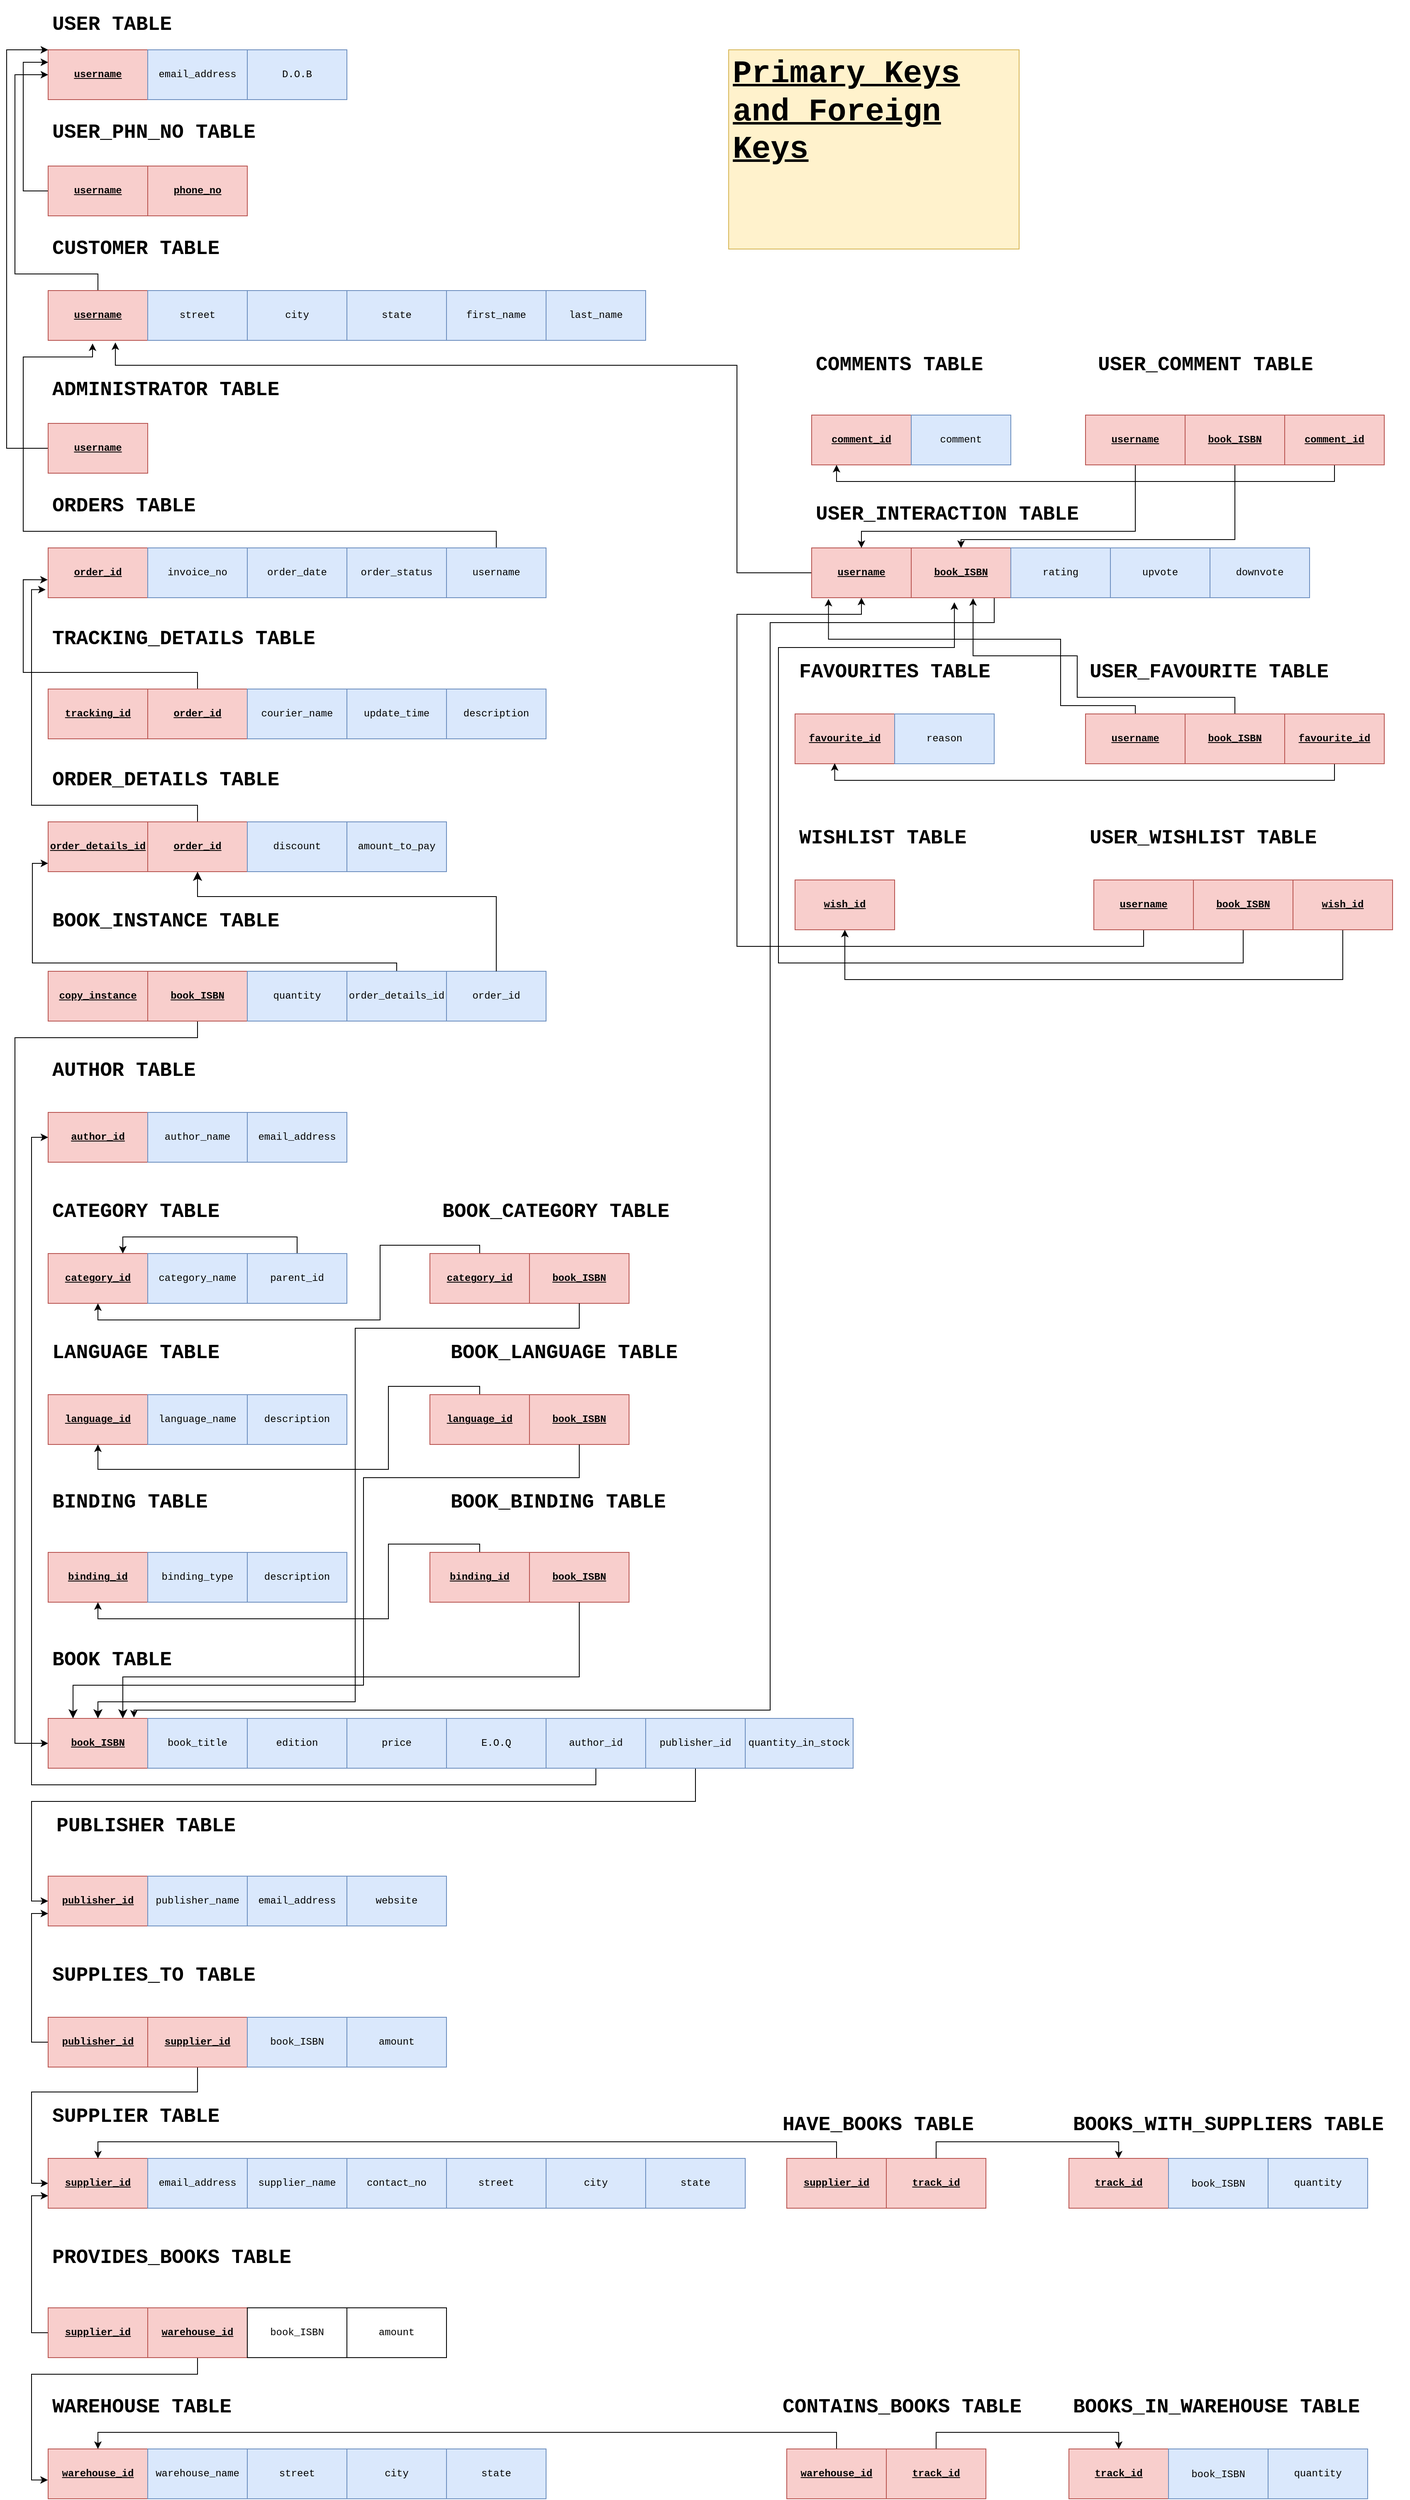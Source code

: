 <mxfile version="21.3.0" type="device">
  <diagram name="Page-1" id="wxyTc6Z8XhhgONTOJQ_e">
    <mxGraphModel dx="1858" dy="1153" grid="1" gridSize="10" guides="1" tooltips="1" connect="1" arrows="1" fold="1" page="1" pageScale="1" pageWidth="850" pageHeight="1100" math="0" shadow="0">
      <root>
        <mxCell id="0" />
        <mxCell id="1" parent="0" />
        <mxCell id="w34_SWaQO84K7jkopNHR-30" value="&lt;h1&gt;USER TABLE&lt;/h1&gt;" style="text;html=1;strokeColor=none;fillColor=none;spacing=5;spacingTop=-20;whiteSpace=wrap;overflow=hidden;rounded=0;fontFamily=Courier New;labelBackgroundColor=none;" parent="1" vertex="1">
          <mxGeometry x="60" y="220" width="190" height="40" as="geometry" />
        </mxCell>
        <mxCell id="w34_SWaQO84K7jkopNHR-31" value="&lt;u style=&quot;&quot;&gt;&lt;b&gt;username&lt;/b&gt;&lt;/u&gt;" style="rounded=0;whiteSpace=wrap;html=1;fontFamily=Courier New;labelBackgroundColor=none;fillColor=#f8cecc;strokeColor=#b85450;" parent="1" vertex="1">
          <mxGeometry x="60" y="270" width="120" height="60" as="geometry" />
        </mxCell>
        <mxCell id="w34_SWaQO84K7jkopNHR-32" value="email_address" style="rounded=0;whiteSpace=wrap;html=1;fontFamily=Courier New;labelBackgroundColor=none;fillColor=#dae8fc;strokeColor=#6c8ebf;" parent="1" vertex="1">
          <mxGeometry x="180" y="270" width="120" height="60" as="geometry" />
        </mxCell>
        <mxCell id="w34_SWaQO84K7jkopNHR-33" value="D.O.B" style="rounded=0;whiteSpace=wrap;html=1;fontFamily=Courier New;labelBackgroundColor=none;fillColor=#dae8fc;strokeColor=#6c8ebf;" parent="1" vertex="1">
          <mxGeometry x="300" y="270" width="120" height="60" as="geometry" />
        </mxCell>
        <mxCell id="w34_SWaQO84K7jkopNHR-34" value="&lt;h1&gt;USER_PHN_NO TABLE&lt;/h1&gt;" style="text;html=1;strokeColor=none;fillColor=none;spacing=5;spacingTop=-20;whiteSpace=wrap;overflow=hidden;rounded=0;fontFamily=Courier New;labelBackgroundColor=none;" parent="1" vertex="1">
          <mxGeometry x="60" y="350" width="280" height="40" as="geometry" />
        </mxCell>
        <mxCell id="w34_SWaQO84K7jkopNHR-149" style="edgeStyle=orthogonalEdgeStyle;rounded=0;orthogonalLoop=1;jettySize=auto;html=1;exitX=0;exitY=0.5;exitDx=0;exitDy=0;entryX=0;entryY=0.25;entryDx=0;entryDy=0;fontFamily=Courier New;labelBackgroundColor=none;fontColor=default;" parent="1" source="w34_SWaQO84K7jkopNHR-35" target="w34_SWaQO84K7jkopNHR-31" edge="1">
          <mxGeometry relative="1" as="geometry">
            <Array as="points">
              <mxPoint x="30" y="440" />
              <mxPoint x="30" y="285" />
            </Array>
          </mxGeometry>
        </mxCell>
        <mxCell id="w34_SWaQO84K7jkopNHR-35" value="username" style="rounded=0;whiteSpace=wrap;html=1;fontStyle=5;fontFamily=Courier New;labelBackgroundColor=none;fillColor=#f8cecc;strokeColor=#b85450;" parent="1" vertex="1">
          <mxGeometry x="60" y="410" width="120" height="60" as="geometry" />
        </mxCell>
        <mxCell id="w34_SWaQO84K7jkopNHR-36" value="phone_no" style="rounded=0;whiteSpace=wrap;html=1;fontStyle=5;fontFamily=Courier New;labelBackgroundColor=none;fillColor=#f8cecc;strokeColor=#b85450;" parent="1" vertex="1">
          <mxGeometry x="180" y="410" width="120" height="60" as="geometry" />
        </mxCell>
        <mxCell id="w34_SWaQO84K7jkopNHR-37" value="&lt;h1&gt;CUSTOMER TABLE&lt;/h1&gt;" style="text;html=1;strokeColor=none;fillColor=none;spacing=5;spacingTop=-20;whiteSpace=wrap;overflow=hidden;rounded=0;fontFamily=Courier New;labelBackgroundColor=none;" parent="1" vertex="1">
          <mxGeometry x="60" y="490" width="270" height="40" as="geometry" />
        </mxCell>
        <mxCell id="w34_SWaQO84K7jkopNHR-52" value="" style="edgeStyle=orthogonalEdgeStyle;rounded=0;orthogonalLoop=1;jettySize=auto;html=1;entryX=0;entryY=0.5;entryDx=0;entryDy=0;fontFamily=Courier New;labelBackgroundColor=none;fontColor=default;" parent="1" source="w34_SWaQO84K7jkopNHR-38" target="w34_SWaQO84K7jkopNHR-31" edge="1">
          <mxGeometry relative="1" as="geometry">
            <mxPoint x="20" y="420" as="targetPoint" />
            <Array as="points">
              <mxPoint x="120" y="540" />
              <mxPoint x="20" y="540" />
              <mxPoint x="20" y="300" />
            </Array>
          </mxGeometry>
        </mxCell>
        <mxCell id="w34_SWaQO84K7jkopNHR-38" value="username" style="rounded=0;whiteSpace=wrap;html=1;fontFamily=Courier New;fontStyle=5;labelBackgroundColor=none;fillColor=#f8cecc;strokeColor=#b85450;" parent="1" vertex="1">
          <mxGeometry x="60" y="560" width="120" height="60" as="geometry" />
        </mxCell>
        <mxCell id="w34_SWaQO84K7jkopNHR-39" value="street" style="rounded=0;whiteSpace=wrap;html=1;fontFamily=Courier New;labelBackgroundColor=none;fillColor=#dae8fc;strokeColor=#6c8ebf;" parent="1" vertex="1">
          <mxGeometry x="180" y="560" width="120" height="60" as="geometry" />
        </mxCell>
        <mxCell id="w34_SWaQO84K7jkopNHR-40" value="city" style="rounded=0;whiteSpace=wrap;html=1;fontFamily=Courier New;labelBackgroundColor=none;fillColor=#dae8fc;strokeColor=#6c8ebf;" parent="1" vertex="1">
          <mxGeometry x="300" y="560" width="120" height="60" as="geometry" />
        </mxCell>
        <mxCell id="w34_SWaQO84K7jkopNHR-41" value="state" style="rounded=0;whiteSpace=wrap;html=1;fontFamily=Courier New;labelBackgroundColor=none;fillColor=#dae8fc;strokeColor=#6c8ebf;" parent="1" vertex="1">
          <mxGeometry x="420" y="560" width="120" height="60" as="geometry" />
        </mxCell>
        <mxCell id="w34_SWaQO84K7jkopNHR-42" value="first_name" style="rounded=0;whiteSpace=wrap;html=1;fontFamily=Courier New;labelBackgroundColor=none;fillColor=#dae8fc;strokeColor=#6c8ebf;" parent="1" vertex="1">
          <mxGeometry x="540" y="560" width="120" height="60" as="geometry" />
        </mxCell>
        <mxCell id="w34_SWaQO84K7jkopNHR-43" value="last_name" style="rounded=0;whiteSpace=wrap;html=1;fontFamily=Courier New;labelBackgroundColor=none;fillColor=#dae8fc;strokeColor=#6c8ebf;" parent="1" vertex="1">
          <mxGeometry x="660" y="560" width="120" height="60" as="geometry" />
        </mxCell>
        <mxCell id="w34_SWaQO84K7jkopNHR-44" value="&lt;h1&gt;ADMINISTRATOR TABLE&lt;/h1&gt;" style="text;html=1;strokeColor=none;fillColor=none;spacing=5;spacingTop=-20;whiteSpace=wrap;overflow=hidden;rounded=0;fontFamily=Courier New;labelBackgroundColor=none;" parent="1" vertex="1">
          <mxGeometry x="60" y="660" width="350" height="40" as="geometry" />
        </mxCell>
        <mxCell id="w34_SWaQO84K7jkopNHR-201" style="edgeStyle=orthogonalEdgeStyle;rounded=0;orthogonalLoop=1;jettySize=auto;html=1;exitX=0;exitY=0.5;exitDx=0;exitDy=0;labelBackgroundColor=none;fontColor=default;" parent="1" source="w34_SWaQO84K7jkopNHR-45" edge="1">
          <mxGeometry relative="1" as="geometry">
            <mxPoint x="60" y="270" as="targetPoint" />
            <Array as="points">
              <mxPoint x="10" y="750" />
              <mxPoint x="10" y="270" />
            </Array>
          </mxGeometry>
        </mxCell>
        <mxCell id="w34_SWaQO84K7jkopNHR-45" value="username" style="rounded=0;whiteSpace=wrap;html=1;fontFamily=Courier New;fontStyle=5;labelBackgroundColor=none;fillColor=#f8cecc;strokeColor=#b85450;" parent="1" vertex="1">
          <mxGeometry x="60" y="720" width="120" height="60" as="geometry" />
        </mxCell>
        <mxCell id="w34_SWaQO84K7jkopNHR-46" value="&lt;h1&gt;ORDERS TABLE&lt;/h1&gt;" style="text;html=1;strokeColor=none;fillColor=none;spacing=5;spacingTop=-20;whiteSpace=wrap;overflow=hidden;rounded=0;fontFamily=Courier New;labelBackgroundColor=none;" parent="1" vertex="1">
          <mxGeometry x="60" y="800" width="260" height="40" as="geometry" />
        </mxCell>
        <mxCell id="w34_SWaQO84K7jkopNHR-47" value="&lt;b&gt;&lt;u&gt;order_id&lt;/u&gt;&lt;/b&gt;" style="rounded=0;whiteSpace=wrap;html=1;fontFamily=Courier New;labelBackgroundColor=none;fillColor=#f8cecc;strokeColor=#b85450;" parent="1" vertex="1">
          <mxGeometry x="60" y="870" width="120" height="60" as="geometry" />
        </mxCell>
        <mxCell id="w34_SWaQO84K7jkopNHR-48" value="invoice_no" style="rounded=0;whiteSpace=wrap;html=1;fontFamily=Courier New;labelBackgroundColor=none;fillColor=#dae8fc;strokeColor=#6c8ebf;" parent="1" vertex="1">
          <mxGeometry x="180" y="870" width="120" height="60" as="geometry" />
        </mxCell>
        <mxCell id="w34_SWaQO84K7jkopNHR-49" value="order_date" style="rounded=0;whiteSpace=wrap;html=1;fontFamily=Courier New;labelBackgroundColor=none;fillColor=#dae8fc;strokeColor=#6c8ebf;" parent="1" vertex="1">
          <mxGeometry x="300" y="870" width="120" height="60" as="geometry" />
        </mxCell>
        <mxCell id="w34_SWaQO84K7jkopNHR-50" value="order_status" style="rounded=0;whiteSpace=wrap;html=1;fontFamily=Courier New;labelBackgroundColor=none;fillColor=#dae8fc;strokeColor=#6c8ebf;" parent="1" vertex="1">
          <mxGeometry x="420" y="870" width="120" height="60" as="geometry" />
        </mxCell>
        <mxCell id="w34_SWaQO84K7jkopNHR-203" style="edgeStyle=orthogonalEdgeStyle;rounded=0;orthogonalLoop=1;jettySize=auto;html=1;exitX=0.5;exitY=0;exitDx=0;exitDy=0;entryX=0.446;entryY=1.062;entryDx=0;entryDy=0;entryPerimeter=0;labelBackgroundColor=none;fontColor=default;" parent="1" source="w34_SWaQO84K7jkopNHR-51" target="w34_SWaQO84K7jkopNHR-38" edge="1">
          <mxGeometry relative="1" as="geometry">
            <Array as="points">
              <mxPoint x="600" y="850" />
              <mxPoint x="30" y="850" />
              <mxPoint x="30" y="640" />
              <mxPoint x="114" y="640" />
            </Array>
          </mxGeometry>
        </mxCell>
        <mxCell id="w34_SWaQO84K7jkopNHR-51" value="username" style="rounded=0;whiteSpace=wrap;html=1;fontFamily=Courier New;labelBackgroundColor=none;fillColor=#dae8fc;strokeColor=#6c8ebf;" parent="1" vertex="1">
          <mxGeometry x="540" y="870" width="120" height="60" as="geometry" />
        </mxCell>
        <mxCell id="w34_SWaQO84K7jkopNHR-57" value="&lt;h1&gt;TRACKING_DETAILS TABLE&lt;/h1&gt;" style="text;html=1;strokeColor=none;fillColor=none;spacing=5;spacingTop=-20;whiteSpace=wrap;overflow=hidden;rounded=0;fontFamily=Courier New;labelBackgroundColor=none;" parent="1" vertex="1">
          <mxGeometry x="60" y="960" width="330" height="40" as="geometry" />
        </mxCell>
        <mxCell id="w34_SWaQO84K7jkopNHR-58" value="tracking_id" style="rounded=0;whiteSpace=wrap;html=1;fontStyle=5;fontFamily=Courier New;labelBackgroundColor=none;fillColor=#f8cecc;strokeColor=#b85450;" parent="1" vertex="1">
          <mxGeometry x="60" y="1040" width="120" height="60" as="geometry" />
        </mxCell>
        <mxCell id="w34_SWaQO84K7jkopNHR-64" value="" style="edgeStyle=orthogonalEdgeStyle;rounded=0;orthogonalLoop=1;jettySize=auto;html=1;entryX=-0.004;entryY=0.639;entryDx=0;entryDy=0;entryPerimeter=0;fontFamily=Courier New;labelBackgroundColor=none;fontColor=default;" parent="1" source="w34_SWaQO84K7jkopNHR-59" target="w34_SWaQO84K7jkopNHR-47" edge="1">
          <mxGeometry relative="1" as="geometry">
            <Array as="points">
              <mxPoint x="240" y="1020" />
              <mxPoint x="30" y="1020" />
              <mxPoint x="30" y="908" />
            </Array>
          </mxGeometry>
        </mxCell>
        <mxCell id="w34_SWaQO84K7jkopNHR-59" value="order_id" style="rounded=0;whiteSpace=wrap;html=1;fontStyle=5;fontFamily=Courier New;labelBackgroundColor=none;fillColor=#f8cecc;strokeColor=#b85450;" parent="1" vertex="1">
          <mxGeometry x="180" y="1040" width="120" height="60" as="geometry" />
        </mxCell>
        <mxCell id="w34_SWaQO84K7jkopNHR-60" value="courier_name" style="rounded=0;whiteSpace=wrap;html=1;fontFamily=Courier New;labelBackgroundColor=none;fillColor=#dae8fc;strokeColor=#6c8ebf;" parent="1" vertex="1">
          <mxGeometry x="300" y="1040" width="120" height="60" as="geometry" />
        </mxCell>
        <mxCell id="w34_SWaQO84K7jkopNHR-61" value="update_time" style="rounded=0;whiteSpace=wrap;html=1;fontFamily=Courier New;labelBackgroundColor=none;fillColor=#dae8fc;strokeColor=#6c8ebf;" parent="1" vertex="1">
          <mxGeometry x="420" y="1040" width="120" height="60" as="geometry" />
        </mxCell>
        <mxCell id="w34_SWaQO84K7jkopNHR-62" value="description" style="rounded=0;whiteSpace=wrap;html=1;fontFamily=Courier New;labelBackgroundColor=none;fillColor=#dae8fc;strokeColor=#6c8ebf;" parent="1" vertex="1">
          <mxGeometry x="540" y="1040" width="120" height="60" as="geometry" />
        </mxCell>
        <mxCell id="w34_SWaQO84K7jkopNHR-65" value="&lt;h1&gt;ORDER_DETAILS TABLE&lt;/h1&gt;" style="text;html=1;strokeColor=none;fillColor=none;spacing=5;spacingTop=-20;whiteSpace=wrap;overflow=hidden;rounded=0;fontFamily=Courier New;labelBackgroundColor=none;" parent="1" vertex="1">
          <mxGeometry x="60" y="1130" width="430" height="40" as="geometry" />
        </mxCell>
        <mxCell id="w34_SWaQO84K7jkopNHR-66" value="order_details_id" style="rounded=0;whiteSpace=wrap;html=1;fontStyle=5;fontFamily=Courier New;labelBackgroundColor=none;fillColor=#f8cecc;strokeColor=#b85450;" parent="1" vertex="1">
          <mxGeometry x="60" y="1200" width="120" height="60" as="geometry" />
        </mxCell>
        <mxCell id="w34_SWaQO84K7jkopNHR-70" value="" style="edgeStyle=orthogonalEdgeStyle;rounded=0;orthogonalLoop=1;jettySize=auto;html=1;entryX=-0.025;entryY=0.838;entryDx=0;entryDy=0;entryPerimeter=0;fontFamily=Courier New;labelBackgroundColor=none;fontColor=default;" parent="1" source="w34_SWaQO84K7jkopNHR-67" target="w34_SWaQO84K7jkopNHR-47" edge="1">
          <mxGeometry relative="1" as="geometry">
            <mxPoint x="40" y="920" as="targetPoint" />
            <Array as="points">
              <mxPoint x="240" y="1180" />
              <mxPoint x="40" y="1180" />
              <mxPoint x="40" y="920" />
            </Array>
          </mxGeometry>
        </mxCell>
        <mxCell id="w34_SWaQO84K7jkopNHR-67" value="order_id" style="rounded=0;whiteSpace=wrap;html=1;fontStyle=5;fontFamily=Courier New;labelBackgroundColor=none;fillColor=#f8cecc;strokeColor=#b85450;" parent="1" vertex="1">
          <mxGeometry x="180" y="1200" width="120" height="60" as="geometry" />
        </mxCell>
        <mxCell id="w34_SWaQO84K7jkopNHR-68" value="discount" style="rounded=0;whiteSpace=wrap;html=1;fontFamily=Courier New;labelBackgroundColor=none;fillColor=#dae8fc;strokeColor=#6c8ebf;" parent="1" vertex="1">
          <mxGeometry x="300" y="1200" width="120" height="60" as="geometry" />
        </mxCell>
        <mxCell id="w34_SWaQO84K7jkopNHR-69" value="amount_to_pay" style="rounded=0;whiteSpace=wrap;html=1;fontFamily=Courier New;labelBackgroundColor=none;fillColor=#dae8fc;strokeColor=#6c8ebf;" parent="1" vertex="1">
          <mxGeometry x="420" y="1200" width="120" height="60" as="geometry" />
        </mxCell>
        <mxCell id="w34_SWaQO84K7jkopNHR-71" value="&lt;h1&gt;BOOK_INSTANCE TABLE&lt;/h1&gt;" style="text;html=1;strokeColor=none;fillColor=none;spacing=5;spacingTop=-20;whiteSpace=wrap;overflow=hidden;rounded=0;fontFamily=Courier New;labelBackgroundColor=none;" parent="1" vertex="1">
          <mxGeometry x="60" y="1300" width="420" height="40" as="geometry" />
        </mxCell>
        <mxCell id="w34_SWaQO84K7jkopNHR-72" value="copy_instance" style="rounded=0;whiteSpace=wrap;html=1;fontStyle=5;fontFamily=Courier New;labelBackgroundColor=none;fillColor=#f8cecc;strokeColor=#b85450;" parent="1" vertex="1">
          <mxGeometry x="60" y="1380" width="120" height="60" as="geometry" />
        </mxCell>
        <mxCell id="w34_SWaQO84K7jkopNHR-103" value="" style="edgeStyle=orthogonalEdgeStyle;rounded=0;orthogonalLoop=1;jettySize=auto;html=1;entryX=0;entryY=0.5;entryDx=0;entryDy=0;fontFamily=Courier New;labelBackgroundColor=none;fontColor=default;" parent="1" source="w34_SWaQO84K7jkopNHR-73" target="w34_SWaQO84K7jkopNHR-96" edge="1">
          <mxGeometry relative="1" as="geometry">
            <mxPoint x="20" y="1540" as="targetPoint" />
            <Array as="points">
              <mxPoint x="240" y="1460" />
              <mxPoint x="20" y="1460" />
              <mxPoint x="20" y="2310" />
            </Array>
          </mxGeometry>
        </mxCell>
        <mxCell id="w34_SWaQO84K7jkopNHR-73" value="book_ISBN" style="rounded=0;whiteSpace=wrap;html=1;fontStyle=5;fontFamily=Courier New;labelBackgroundColor=none;fillColor=#f8cecc;strokeColor=#b85450;" parent="1" vertex="1">
          <mxGeometry x="180" y="1380" width="120" height="60" as="geometry" />
        </mxCell>
        <mxCell id="w34_SWaQO84K7jkopNHR-74" value="quantity" style="rounded=0;whiteSpace=wrap;html=1;fontFamily=Courier New;labelBackgroundColor=none;fillColor=#dae8fc;strokeColor=#6c8ebf;" parent="1" vertex="1">
          <mxGeometry x="300" y="1380" width="120" height="60" as="geometry" />
        </mxCell>
        <mxCell id="w34_SWaQO84K7jkopNHR-77" value="" style="edgeStyle=orthogonalEdgeStyle;rounded=0;orthogonalLoop=1;jettySize=auto;html=1;entryX=0;entryY=0.833;entryDx=0;entryDy=0;entryPerimeter=0;fontFamily=Courier New;labelBackgroundColor=none;fontColor=default;" parent="1" source="w34_SWaQO84K7jkopNHR-75" target="w34_SWaQO84K7jkopNHR-66" edge="1">
          <mxGeometry relative="1" as="geometry">
            <mxPoint x="41" y="1270" as="targetPoint" />
            <Array as="points">
              <mxPoint x="480" y="1370" />
              <mxPoint x="41" y="1370" />
              <mxPoint x="41" y="1250" />
            </Array>
          </mxGeometry>
        </mxCell>
        <mxCell id="w34_SWaQO84K7jkopNHR-75" value="order_details_id" style="rounded=0;whiteSpace=wrap;html=1;fontFamily=Courier New;labelBackgroundColor=none;fillColor=#dae8fc;strokeColor=#6c8ebf;" parent="1" vertex="1">
          <mxGeometry x="420" y="1380" width="120" height="60" as="geometry" />
        </mxCell>
        <mxCell id="w34_SWaQO84K7jkopNHR-76" value="order_id" style="rounded=0;whiteSpace=wrap;html=1;fontFamily=Courier New;labelBackgroundColor=none;fillColor=#dae8fc;strokeColor=#6c8ebf;" parent="1" vertex="1">
          <mxGeometry x="540" y="1380" width="120" height="60" as="geometry" />
        </mxCell>
        <mxCell id="w34_SWaQO84K7jkopNHR-78" value="" style="edgeStyle=elbowEdgeStyle;elbow=vertical;endArrow=classic;html=1;curved=0;rounded=0;endSize=8;startSize=8;exitX=0.5;exitY=0;exitDx=0;exitDy=0;entryX=0.5;entryY=1;entryDx=0;entryDy=0;fontStyle=5;fontFamily=Courier New;labelBackgroundColor=none;fontColor=default;" parent="1" source="w34_SWaQO84K7jkopNHR-76" target="w34_SWaQO84K7jkopNHR-67" edge="1">
          <mxGeometry width="50" height="50" relative="1" as="geometry">
            <mxPoint x="340" y="1390" as="sourcePoint" />
            <mxPoint x="240" y="1270" as="targetPoint" />
            <Array as="points">
              <mxPoint x="240" y="1290" />
              <mxPoint x="400" y="1360" />
              <mxPoint x="20" y="1290" />
              <mxPoint x="160" y="1290" />
              <mxPoint x="20" y="1300" />
              <mxPoint x="90" y="1290" />
              <mxPoint x="20" y="1300" />
              <mxPoint y="1300" />
            </Array>
          </mxGeometry>
        </mxCell>
        <mxCell id="w34_SWaQO84K7jkopNHR-79" value="&lt;h1&gt;AUTHOR TABLE&lt;/h1&gt;" style="text;html=1;strokeColor=none;fillColor=none;spacing=5;spacingTop=-20;whiteSpace=wrap;overflow=hidden;rounded=0;fontFamily=Courier New;labelBackgroundColor=none;" parent="1" vertex="1">
          <mxGeometry x="60" y="1480" width="310" height="40" as="geometry" />
        </mxCell>
        <mxCell id="w34_SWaQO84K7jkopNHR-80" value="author_id" style="rounded=0;whiteSpace=wrap;html=1;fontStyle=5;fontFamily=Courier New;labelBackgroundColor=none;fillColor=#f8cecc;strokeColor=#b85450;" parent="1" vertex="1">
          <mxGeometry x="60" y="1550" width="120" height="60" as="geometry" />
        </mxCell>
        <mxCell id="w34_SWaQO84K7jkopNHR-81" value="author_name" style="rounded=0;whiteSpace=wrap;html=1;fontFamily=Courier New;labelBackgroundColor=none;fillColor=#dae8fc;strokeColor=#6c8ebf;" parent="1" vertex="1">
          <mxGeometry x="180" y="1550" width="120" height="60" as="geometry" />
        </mxCell>
        <mxCell id="w34_SWaQO84K7jkopNHR-82" value="email_address" style="rounded=0;whiteSpace=wrap;html=1;fontFamily=Courier New;labelBackgroundColor=none;fillColor=#dae8fc;strokeColor=#6c8ebf;" parent="1" vertex="1">
          <mxGeometry x="300" y="1550" width="120" height="60" as="geometry" />
        </mxCell>
        <mxCell id="w34_SWaQO84K7jkopNHR-83" value="&lt;h1&gt;CATEGORY TABLE&lt;/h1&gt;" style="text;html=1;strokeColor=none;fillColor=none;spacing=5;spacingTop=-20;whiteSpace=wrap;overflow=hidden;rounded=0;fontFamily=Courier New;labelBackgroundColor=none;" parent="1" vertex="1">
          <mxGeometry x="60" y="1650" width="410" height="40" as="geometry" />
        </mxCell>
        <mxCell id="w34_SWaQO84K7jkopNHR-84" value="category_id" style="rounded=0;whiteSpace=wrap;html=1;fontStyle=5;fontFamily=Courier New;labelBackgroundColor=none;fillColor=#f8cecc;strokeColor=#b85450;" parent="1" vertex="1">
          <mxGeometry x="60" y="1720" width="120" height="60" as="geometry" />
        </mxCell>
        <mxCell id="w34_SWaQO84K7jkopNHR-85" value="category_name" style="rounded=0;whiteSpace=wrap;html=1;fontFamily=Courier New;labelBackgroundColor=none;fillColor=#dae8fc;strokeColor=#6c8ebf;" parent="1" vertex="1">
          <mxGeometry x="180" y="1720" width="120" height="60" as="geometry" />
        </mxCell>
        <mxCell id="w34_SWaQO84K7jkopNHR-87" value="" style="edgeStyle=orthogonalEdgeStyle;rounded=0;orthogonalLoop=1;jettySize=auto;html=1;entryX=0.75;entryY=0;entryDx=0;entryDy=0;fontFamily=Courier New;labelBackgroundColor=none;fontColor=default;" parent="1" source="w34_SWaQO84K7jkopNHR-86" target="w34_SWaQO84K7jkopNHR-84" edge="1">
          <mxGeometry relative="1" as="geometry">
            <Array as="points">
              <mxPoint x="360" y="1700" />
              <mxPoint x="150" y="1700" />
            </Array>
          </mxGeometry>
        </mxCell>
        <mxCell id="w34_SWaQO84K7jkopNHR-86" value="parent_id" style="rounded=0;whiteSpace=wrap;html=1;fontFamily=Courier New;labelBackgroundColor=none;fillColor=#dae8fc;strokeColor=#6c8ebf;" parent="1" vertex="1">
          <mxGeometry x="300" y="1720" width="120" height="60" as="geometry" />
        </mxCell>
        <mxCell id="w34_SWaQO84K7jkopNHR-88" value="&lt;h1&gt;LANGUAGE TABLE&lt;/h1&gt;" style="text;html=1;strokeColor=none;fillColor=none;spacing=5;spacingTop=-20;whiteSpace=wrap;overflow=hidden;rounded=0;fontFamily=Courier New;labelBackgroundColor=none;" parent="1" vertex="1">
          <mxGeometry x="60" y="1820" width="340" height="40" as="geometry" />
        </mxCell>
        <mxCell id="w34_SWaQO84K7jkopNHR-89" value="language_id" style="rounded=0;whiteSpace=wrap;html=1;fontStyle=5;fontFamily=Courier New;labelBackgroundColor=none;fillColor=#f8cecc;strokeColor=#b85450;" parent="1" vertex="1">
          <mxGeometry x="60" y="1890" width="120" height="60" as="geometry" />
        </mxCell>
        <mxCell id="w34_SWaQO84K7jkopNHR-90" value="language_name" style="rounded=0;whiteSpace=wrap;html=1;fontFamily=Courier New;labelBackgroundColor=none;fillColor=#dae8fc;strokeColor=#6c8ebf;" parent="1" vertex="1">
          <mxGeometry x="180" y="1890" width="120" height="60" as="geometry" />
        </mxCell>
        <mxCell id="w34_SWaQO84K7jkopNHR-92" value="&lt;h1&gt;BINDING TABLE&lt;/h1&gt;" style="text;html=1;strokeColor=none;fillColor=none;spacing=5;spacingTop=-20;whiteSpace=wrap;overflow=hidden;rounded=0;fontFamily=Courier New;labelBackgroundColor=none;" parent="1" vertex="1">
          <mxGeometry x="60" y="2000" width="200" height="40" as="geometry" />
        </mxCell>
        <mxCell id="w34_SWaQO84K7jkopNHR-93" value="binding_id" style="rounded=0;whiteSpace=wrap;html=1;fontStyle=5;fontFamily=Courier New;labelBackgroundColor=none;fillColor=#f8cecc;strokeColor=#b85450;" parent="1" vertex="1">
          <mxGeometry x="60" y="2080" width="120" height="60" as="geometry" />
        </mxCell>
        <mxCell id="w34_SWaQO84K7jkopNHR-94" value="binding_type" style="rounded=0;whiteSpace=wrap;html=1;fontFamily=Courier New;labelBackgroundColor=none;fillColor=#dae8fc;strokeColor=#6c8ebf;" parent="1" vertex="1">
          <mxGeometry x="180" y="2080" width="120" height="60" as="geometry" />
        </mxCell>
        <mxCell id="w34_SWaQO84K7jkopNHR-95" value="&lt;h1&gt;BOOK TABLE&lt;/h1&gt;" style="text;html=1;strokeColor=none;fillColor=none;spacing=5;spacingTop=-20;whiteSpace=wrap;overflow=hidden;rounded=0;fontFamily=Courier New;labelBackgroundColor=none;" parent="1" vertex="1">
          <mxGeometry x="60" y="2190" width="190" height="40" as="geometry" />
        </mxCell>
        <mxCell id="w34_SWaQO84K7jkopNHR-96" value="&lt;b&gt;&lt;u&gt;book_ISBN&lt;/u&gt;&lt;/b&gt;" style="rounded=0;whiteSpace=wrap;html=1;fontFamily=Courier New;labelBackgroundColor=none;fillColor=#f8cecc;strokeColor=#b85450;" parent="1" vertex="1">
          <mxGeometry x="60" y="2280" width="120" height="60" as="geometry" />
        </mxCell>
        <mxCell id="w34_SWaQO84K7jkopNHR-97" value="book_title" style="rounded=0;whiteSpace=wrap;html=1;fontFamily=Courier New;labelBackgroundColor=none;fillColor=#dae8fc;strokeColor=#6c8ebf;" parent="1" vertex="1">
          <mxGeometry x="180" y="2280" width="120" height="60" as="geometry" />
        </mxCell>
        <mxCell id="w34_SWaQO84K7jkopNHR-98" value="edition" style="rounded=0;whiteSpace=wrap;html=1;fontFamily=Courier New;labelBackgroundColor=none;fillColor=#dae8fc;strokeColor=#6c8ebf;" parent="1" vertex="1">
          <mxGeometry x="300" y="2280" width="120" height="60" as="geometry" />
        </mxCell>
        <mxCell id="w34_SWaQO84K7jkopNHR-99" value="price" style="rounded=0;whiteSpace=wrap;html=1;fontFamily=Courier New;labelBackgroundColor=none;fillColor=#dae8fc;strokeColor=#6c8ebf;" parent="1" vertex="1">
          <mxGeometry x="420" y="2280" width="120" height="60" as="geometry" />
        </mxCell>
        <mxCell id="w34_SWaQO84K7jkopNHR-100" value="E.O.Q" style="rounded=0;whiteSpace=wrap;html=1;fontFamily=Courier New;labelBackgroundColor=none;fillColor=#dae8fc;strokeColor=#6c8ebf;" parent="1" vertex="1">
          <mxGeometry x="540" y="2280" width="120" height="60" as="geometry" />
        </mxCell>
        <mxCell id="w34_SWaQO84K7jkopNHR-148" style="edgeStyle=orthogonalEdgeStyle;rounded=0;orthogonalLoop=1;jettySize=auto;html=1;exitX=0.5;exitY=1;exitDx=0;exitDy=0;entryX=0;entryY=0.5;entryDx=0;entryDy=0;fontFamily=Courier New;labelBackgroundColor=none;fontColor=default;" parent="1" source="w34_SWaQO84K7jkopNHR-101" target="w34_SWaQO84K7jkopNHR-80" edge="1">
          <mxGeometry relative="1" as="geometry">
            <mxPoint x="10" y="1580" as="targetPoint" />
          </mxGeometry>
        </mxCell>
        <mxCell id="w34_SWaQO84K7jkopNHR-101" value="author_id" style="rounded=0;whiteSpace=wrap;html=1;fontFamily=Courier New;labelBackgroundColor=none;fillColor=#dae8fc;strokeColor=#6c8ebf;" parent="1" vertex="1">
          <mxGeometry x="660" y="2280" width="120" height="60" as="geometry" />
        </mxCell>
        <mxCell id="w34_SWaQO84K7jkopNHR-127" style="edgeStyle=orthogonalEdgeStyle;rounded=0;orthogonalLoop=1;jettySize=auto;html=1;exitX=0.5;exitY=1;exitDx=0;exitDy=0;entryX=0;entryY=0.5;entryDx=0;entryDy=0;fontFamily=Courier New;labelBackgroundColor=none;fontColor=default;" parent="1" source="w34_SWaQO84K7jkopNHR-102" target="w34_SWaQO84K7jkopNHR-123" edge="1">
          <mxGeometry relative="1" as="geometry">
            <Array as="points">
              <mxPoint x="840" y="2380" />
              <mxPoint x="40" y="2380" />
              <mxPoint x="40" y="2500" />
            </Array>
          </mxGeometry>
        </mxCell>
        <mxCell id="w34_SWaQO84K7jkopNHR-102" value="publisher_id" style="rounded=0;whiteSpace=wrap;html=1;fontFamily=Courier New;labelBackgroundColor=none;fillColor=#dae8fc;strokeColor=#6c8ebf;" parent="1" vertex="1">
          <mxGeometry x="780" y="2280" width="120" height="60" as="geometry" />
        </mxCell>
        <mxCell id="w34_SWaQO84K7jkopNHR-104" value="&lt;h1&gt;BOOK_CATEGORY TABLE&lt;/h1&gt;" style="text;html=1;strokeColor=none;fillColor=none;spacing=5;spacingTop=-20;whiteSpace=wrap;overflow=hidden;rounded=0;fontFamily=Courier New;labelBackgroundColor=none;" parent="1" vertex="1">
          <mxGeometry x="530" y="1650" width="330" height="40" as="geometry" />
        </mxCell>
        <mxCell id="w34_SWaQO84K7jkopNHR-107" value="" style="edgeStyle=orthogonalEdgeStyle;rounded=0;orthogonalLoop=1;jettySize=auto;html=1;entryX=0.5;entryY=1;entryDx=0;entryDy=0;fontFamily=Courier New;labelBackgroundColor=none;fontColor=default;" parent="1" source="w34_SWaQO84K7jkopNHR-105" target="w34_SWaQO84K7jkopNHR-84" edge="1">
          <mxGeometry relative="1" as="geometry">
            <mxPoint x="109.03" y="1800" as="targetPoint" />
            <Array as="points">
              <mxPoint x="580" y="1710" />
              <mxPoint x="460" y="1710" />
              <mxPoint x="460" y="1800" />
              <mxPoint x="120" y="1800" />
            </Array>
          </mxGeometry>
        </mxCell>
        <mxCell id="w34_SWaQO84K7jkopNHR-105" value="category_id" style="rounded=0;whiteSpace=wrap;html=1;fontStyle=5;fontFamily=Courier New;labelBackgroundColor=none;fillColor=#f8cecc;strokeColor=#b85450;" parent="1" vertex="1">
          <mxGeometry x="520" y="1720" width="120" height="60" as="geometry" />
        </mxCell>
        <mxCell id="w34_SWaQO84K7jkopNHR-106" value="book_ISBN" style="rounded=0;whiteSpace=wrap;html=1;fontStyle=5;fontFamily=Courier New;labelBackgroundColor=none;fillColor=#f8cecc;strokeColor=#b85450;" parent="1" vertex="1">
          <mxGeometry x="640" y="1720" width="120" height="60" as="geometry" />
        </mxCell>
        <mxCell id="w34_SWaQO84K7jkopNHR-108" value="&lt;h1&gt;BOOK_LANGUAGE TABLE&lt;/h1&gt;" style="text;html=1;strokeColor=none;fillColor=none;spacing=5;spacingTop=-20;whiteSpace=wrap;overflow=hidden;rounded=0;fontFamily=Courier New;labelBackgroundColor=none;" parent="1" vertex="1">
          <mxGeometry x="540" y="1820" width="320" height="40" as="geometry" />
        </mxCell>
        <mxCell id="w34_SWaQO84K7jkopNHR-111" value="" style="edgeStyle=orthogonalEdgeStyle;rounded=0;orthogonalLoop=1;jettySize=auto;html=1;entryX=0.5;entryY=1;entryDx=0;entryDy=0;fontFamily=Courier New;labelBackgroundColor=none;fontColor=default;" parent="1" source="w34_SWaQO84K7jkopNHR-109" target="w34_SWaQO84K7jkopNHR-89" edge="1">
          <mxGeometry relative="1" as="geometry">
            <mxPoint x="100" y="1980" as="targetPoint" />
            <Array as="points">
              <mxPoint x="580" y="1880" />
              <mxPoint x="470" y="1880" />
              <mxPoint x="470" y="1980" />
              <mxPoint x="120" y="1980" />
            </Array>
          </mxGeometry>
        </mxCell>
        <mxCell id="w34_SWaQO84K7jkopNHR-109" value="language_id" style="rounded=0;whiteSpace=wrap;html=1;fontStyle=5;fontFamily=Courier New;labelBackgroundColor=none;fillColor=#f8cecc;strokeColor=#b85450;" parent="1" vertex="1">
          <mxGeometry x="520" y="1890" width="120" height="60" as="geometry" />
        </mxCell>
        <mxCell id="w34_SWaQO84K7jkopNHR-110" value="book_ISBN" style="rounded=0;whiteSpace=wrap;html=1;fontStyle=5;fontFamily=Courier New;labelBackgroundColor=none;fillColor=#f8cecc;strokeColor=#b85450;" parent="1" vertex="1">
          <mxGeometry x="640" y="1890" width="120" height="60" as="geometry" />
        </mxCell>
        <mxCell id="w34_SWaQO84K7jkopNHR-112" value="&lt;h1&gt;BOOK_BINDING TABLE&lt;/h1&gt;" style="text;html=1;strokeColor=none;fillColor=none;spacing=5;spacingTop=-20;whiteSpace=wrap;overflow=hidden;rounded=0;fontFamily=Courier New;labelBackgroundColor=none;" parent="1" vertex="1">
          <mxGeometry x="540" y="2000" width="350" height="40" as="geometry" />
        </mxCell>
        <mxCell id="w34_SWaQO84K7jkopNHR-115" value="" style="edgeStyle=orthogonalEdgeStyle;rounded=0;orthogonalLoop=1;jettySize=auto;html=1;entryX=0.5;entryY=1;entryDx=0;entryDy=0;fontFamily=Courier New;labelBackgroundColor=none;fontColor=default;" parent="1" source="w34_SWaQO84K7jkopNHR-113" target="w34_SWaQO84K7jkopNHR-93" edge="1">
          <mxGeometry relative="1" as="geometry">
            <mxPoint x="140" y="2160" as="targetPoint" />
            <Array as="points">
              <mxPoint x="580" y="2070" />
              <mxPoint x="470" y="2070" />
              <mxPoint x="470" y="2160" />
              <mxPoint x="120" y="2160" />
            </Array>
          </mxGeometry>
        </mxCell>
        <mxCell id="w34_SWaQO84K7jkopNHR-113" value="binding_id" style="rounded=0;whiteSpace=wrap;html=1;fontStyle=5;fontFamily=Courier New;labelBackgroundColor=none;fillColor=#f8cecc;strokeColor=#b85450;" parent="1" vertex="1">
          <mxGeometry x="520" y="2080" width="120" height="60" as="geometry" />
        </mxCell>
        <mxCell id="w34_SWaQO84K7jkopNHR-114" value="book_ISBN" style="rounded=0;whiteSpace=wrap;html=1;fontStyle=5;fontFamily=Courier New;labelBackgroundColor=none;fillColor=#f8cecc;strokeColor=#b85450;" parent="1" vertex="1">
          <mxGeometry x="640" y="2080" width="120" height="60" as="geometry" />
        </mxCell>
        <mxCell id="w34_SWaQO84K7jkopNHR-119" value="" style="edgeStyle=segmentEdgeStyle;endArrow=classic;html=1;curved=0;rounded=0;endSize=8;startSize=8;exitX=0.5;exitY=1;exitDx=0;exitDy=0;entryX=0.5;entryY=0;entryDx=0;entryDy=0;fontFamily=Courier New;labelBackgroundColor=none;fontColor=default;" parent="1" source="w34_SWaQO84K7jkopNHR-106" target="w34_SWaQO84K7jkopNHR-96" edge="1">
          <mxGeometry width="50" height="50" relative="1" as="geometry">
            <mxPoint x="160" y="2060" as="sourcePoint" />
            <mxPoint x="370" y="2250" as="targetPoint" />
            <Array as="points">
              <mxPoint x="700" y="1810" />
              <mxPoint x="430" y="1810" />
              <mxPoint x="430" y="2260" />
              <mxPoint x="120" y="2260" />
            </Array>
          </mxGeometry>
        </mxCell>
        <mxCell id="w34_SWaQO84K7jkopNHR-120" value="" style="edgeStyle=segmentEdgeStyle;endArrow=classic;html=1;curved=0;rounded=0;endSize=8;startSize=8;exitX=0.5;exitY=1;exitDx=0;exitDy=0;entryX=0.25;entryY=0;entryDx=0;entryDy=0;fontFamily=Courier New;labelBackgroundColor=none;fontColor=default;" parent="1" source="w34_SWaQO84K7jkopNHR-110" target="w34_SWaQO84K7jkopNHR-96" edge="1">
          <mxGeometry width="50" height="50" relative="1" as="geometry">
            <mxPoint x="380" y="2080" as="sourcePoint" />
            <mxPoint x="430" y="2240" as="targetPoint" />
            <Array as="points">
              <mxPoint x="700" y="1990" />
              <mxPoint x="440" y="1990" />
              <mxPoint x="440" y="2240" />
              <mxPoint x="90" y="2240" />
            </Array>
          </mxGeometry>
        </mxCell>
        <mxCell id="w34_SWaQO84K7jkopNHR-121" value="" style="edgeStyle=segmentEdgeStyle;endArrow=classic;html=1;curved=0;rounded=0;endSize=8;startSize=8;exitX=0.5;exitY=1;exitDx=0;exitDy=0;entryX=0.75;entryY=0;entryDx=0;entryDy=0;fontFamily=Courier New;labelBackgroundColor=none;fontColor=default;" parent="1" source="w34_SWaQO84K7jkopNHR-114" target="w34_SWaQO84K7jkopNHR-96" edge="1">
          <mxGeometry width="50" height="50" relative="1" as="geometry">
            <mxPoint x="420" y="2120" as="sourcePoint" />
            <mxPoint x="470" y="2070" as="targetPoint" />
            <Array as="points">
              <mxPoint x="700" y="2230" />
              <mxPoint x="150" y="2230" />
            </Array>
          </mxGeometry>
        </mxCell>
        <mxCell id="w34_SWaQO84K7jkopNHR-122" value="&lt;h1&gt;PUBLISHER TABLE&lt;/h1&gt;" style="text;html=1;strokeColor=none;fillColor=none;spacing=5;spacingTop=-20;whiteSpace=wrap;overflow=hidden;rounded=0;fontFamily=Courier New;labelBackgroundColor=none;" parent="1" vertex="1">
          <mxGeometry x="65" y="2390" width="305" height="40" as="geometry" />
        </mxCell>
        <mxCell id="w34_SWaQO84K7jkopNHR-123" value="&lt;b&gt;&lt;u&gt;publisher_id&lt;/u&gt;&lt;/b&gt;" style="rounded=0;whiteSpace=wrap;html=1;fontFamily=Courier New;labelBackgroundColor=none;fillColor=#f8cecc;strokeColor=#b85450;" parent="1" vertex="1">
          <mxGeometry x="60" y="2470" width="120" height="60" as="geometry" />
        </mxCell>
        <mxCell id="w34_SWaQO84K7jkopNHR-124" value="publisher_name" style="rounded=0;whiteSpace=wrap;html=1;fontFamily=Courier New;labelBackgroundColor=none;fillColor=#dae8fc;strokeColor=#6c8ebf;" parent="1" vertex="1">
          <mxGeometry x="180" y="2470" width="120" height="60" as="geometry" />
        </mxCell>
        <mxCell id="w34_SWaQO84K7jkopNHR-125" value="email_address" style="rounded=0;whiteSpace=wrap;html=1;fontFamily=Courier New;labelBackgroundColor=none;fillColor=#dae8fc;strokeColor=#6c8ebf;" parent="1" vertex="1">
          <mxGeometry x="300" y="2470" width="120" height="60" as="geometry" />
        </mxCell>
        <mxCell id="w34_SWaQO84K7jkopNHR-126" value="website" style="rounded=0;whiteSpace=wrap;html=1;fontFamily=Courier New;labelBackgroundColor=none;fillColor=#dae8fc;strokeColor=#6c8ebf;" parent="1" vertex="1">
          <mxGeometry x="420" y="2470" width="120" height="60" as="geometry" />
        </mxCell>
        <mxCell id="w34_SWaQO84K7jkopNHR-128" value="&lt;h1&gt;SUPPLIES_TO TABLE&lt;/h1&gt;" style="text;html=1;strokeColor=none;fillColor=none;spacing=5;spacingTop=-20;whiteSpace=wrap;overflow=hidden;rounded=0;fontFamily=Courier New;labelBackgroundColor=none;" parent="1" vertex="1">
          <mxGeometry x="60" y="2570" width="350" height="40" as="geometry" />
        </mxCell>
        <mxCell id="w34_SWaQO84K7jkopNHR-133" style="edgeStyle=orthogonalEdgeStyle;rounded=0;orthogonalLoop=1;jettySize=auto;html=1;exitX=0;exitY=0.5;exitDx=0;exitDy=0;entryX=0;entryY=0.75;entryDx=0;entryDy=0;fontFamily=Courier New;labelBackgroundColor=none;fontColor=default;" parent="1" source="w34_SWaQO84K7jkopNHR-129" target="w34_SWaQO84K7jkopNHR-123" edge="1">
          <mxGeometry relative="1" as="geometry">
            <mxPoint x="30" y="2520" as="targetPoint" />
          </mxGeometry>
        </mxCell>
        <mxCell id="w34_SWaQO84K7jkopNHR-129" value="publisher_id" style="rounded=0;whiteSpace=wrap;html=1;fontStyle=5;fontFamily=Courier New;labelBackgroundColor=none;fillColor=#f8cecc;strokeColor=#b85450;" parent="1" vertex="1">
          <mxGeometry x="60" y="2640" width="120" height="60" as="geometry" />
        </mxCell>
        <mxCell id="w34_SWaQO84K7jkopNHR-140" style="edgeStyle=orthogonalEdgeStyle;rounded=0;orthogonalLoop=1;jettySize=auto;html=1;exitX=0.5;exitY=1;exitDx=0;exitDy=0;entryX=0;entryY=0.5;entryDx=0;entryDy=0;fontFamily=Courier New;labelBackgroundColor=none;fontColor=default;" parent="1" source="w34_SWaQO84K7jkopNHR-130" target="w34_SWaQO84K7jkopNHR-135" edge="1">
          <mxGeometry relative="1" as="geometry">
            <Array as="points">
              <mxPoint x="240" y="2730" />
              <mxPoint x="40" y="2730" />
              <mxPoint x="40" y="2840" />
            </Array>
          </mxGeometry>
        </mxCell>
        <mxCell id="w34_SWaQO84K7jkopNHR-130" value="supplier_id" style="rounded=0;whiteSpace=wrap;html=1;fontStyle=5;fontFamily=Courier New;labelBackgroundColor=none;fillColor=#f8cecc;strokeColor=#b85450;" parent="1" vertex="1">
          <mxGeometry x="180" y="2640" width="120" height="60" as="geometry" />
        </mxCell>
        <mxCell id="w34_SWaQO84K7jkopNHR-131" value="book_ISBN" style="rounded=0;whiteSpace=wrap;html=1;fontFamily=Courier New;labelBackgroundColor=none;fillColor=#dae8fc;strokeColor=#6c8ebf;" parent="1" vertex="1">
          <mxGeometry x="300" y="2640" width="120" height="60" as="geometry" />
        </mxCell>
        <mxCell id="w34_SWaQO84K7jkopNHR-132" value="amount" style="rounded=0;whiteSpace=wrap;html=1;fontFamily=Courier New;labelBackgroundColor=none;fillColor=#dae8fc;strokeColor=#6c8ebf;" parent="1" vertex="1">
          <mxGeometry x="420" y="2640" width="120" height="60" as="geometry" />
        </mxCell>
        <mxCell id="w34_SWaQO84K7jkopNHR-134" value="&lt;h1&gt;SUPPLIER TABLE&lt;/h1&gt;" style="text;html=1;strokeColor=none;fillColor=none;spacing=5;spacingTop=-20;whiteSpace=wrap;overflow=hidden;rounded=0;fontFamily=Courier New;labelBackgroundColor=none;" parent="1" vertex="1">
          <mxGeometry x="60" y="2740" width="220" height="40" as="geometry" />
        </mxCell>
        <mxCell id="w34_SWaQO84K7jkopNHR-135" value="supplier_id" style="rounded=0;whiteSpace=wrap;html=1;fontStyle=5;fontFamily=Courier New;labelBackgroundColor=none;fillColor=#f8cecc;strokeColor=#b85450;" parent="1" vertex="1">
          <mxGeometry x="60" y="2810" width="120" height="60" as="geometry" />
        </mxCell>
        <mxCell id="w34_SWaQO84K7jkopNHR-136" value="email_address" style="rounded=0;whiteSpace=wrap;html=1;fontFamily=Courier New;labelBackgroundColor=none;fillColor=#dae8fc;strokeColor=#6c8ebf;" parent="1" vertex="1">
          <mxGeometry x="180" y="2810" width="120" height="60" as="geometry" />
        </mxCell>
        <mxCell id="w34_SWaQO84K7jkopNHR-137" value="supplier_name" style="rounded=0;whiteSpace=wrap;html=1;fontFamily=Courier New;labelBackgroundColor=none;fillColor=#dae8fc;strokeColor=#6c8ebf;" parent="1" vertex="1">
          <mxGeometry x="300" y="2810" width="120" height="60" as="geometry" />
        </mxCell>
        <mxCell id="w34_SWaQO84K7jkopNHR-139" value="contact_no" style="rounded=0;whiteSpace=wrap;html=1;fontFamily=Courier New;labelBackgroundColor=none;fillColor=#dae8fc;strokeColor=#6c8ebf;" parent="1" vertex="1">
          <mxGeometry x="420" y="2810" width="120" height="60" as="geometry" />
        </mxCell>
        <mxCell id="w34_SWaQO84K7jkopNHR-141" value="&lt;h1&gt;PROVIDES_BOOKS TABLE&lt;/h1&gt;" style="text;html=1;strokeColor=none;fillColor=none;spacing=5;spacingTop=-20;whiteSpace=wrap;overflow=hidden;rounded=0;fontFamily=Courier New;labelBackgroundColor=none;" parent="1" vertex="1">
          <mxGeometry x="60" y="2910" width="340" height="40" as="geometry" />
        </mxCell>
        <mxCell id="w34_SWaQO84K7jkopNHR-147" style="edgeStyle=orthogonalEdgeStyle;rounded=0;orthogonalLoop=1;jettySize=auto;html=1;exitX=0;exitY=0.5;exitDx=0;exitDy=0;entryX=0;entryY=0.75;entryDx=0;entryDy=0;fontFamily=Courier New;labelBackgroundColor=none;fontColor=default;" parent="1" source="w34_SWaQO84K7jkopNHR-142" target="w34_SWaQO84K7jkopNHR-135" edge="1">
          <mxGeometry relative="1" as="geometry" />
        </mxCell>
        <mxCell id="w34_SWaQO84K7jkopNHR-142" value="supplier_id" style="rounded=0;whiteSpace=wrap;html=1;fontStyle=5;fontFamily=Courier New;labelBackgroundColor=none;fillColor=#f8cecc;strokeColor=#b85450;" parent="1" vertex="1">
          <mxGeometry x="60" y="2990" width="120" height="60" as="geometry" />
        </mxCell>
        <mxCell id="w34_SWaQO84K7jkopNHR-159" style="edgeStyle=orthogonalEdgeStyle;rounded=0;orthogonalLoop=1;jettySize=auto;html=1;exitX=0.5;exitY=1;exitDx=0;exitDy=0;entryX=-0.003;entryY=0.623;entryDx=0;entryDy=0;entryPerimeter=0;fontFamily=Courier New;labelBackgroundColor=none;fontColor=default;" parent="1" source="w34_SWaQO84K7jkopNHR-143" target="w34_SWaQO84K7jkopNHR-151" edge="1">
          <mxGeometry relative="1" as="geometry">
            <Array as="points">
              <mxPoint x="240" y="3070" />
              <mxPoint x="40" y="3070" />
              <mxPoint x="40" y="3197" />
            </Array>
          </mxGeometry>
        </mxCell>
        <mxCell id="w34_SWaQO84K7jkopNHR-143" value="warehouse_id" style="rounded=0;whiteSpace=wrap;html=1;fontStyle=5;fontFamily=Courier New;labelBackgroundColor=none;fillColor=#f8cecc;strokeColor=#b85450;" parent="1" vertex="1">
          <mxGeometry x="180" y="2990" width="120" height="60" as="geometry" />
        </mxCell>
        <mxCell id="w34_SWaQO84K7jkopNHR-145" value="book_ISBN" style="rounded=0;whiteSpace=wrap;html=1;fontFamily=Courier New;labelBackgroundColor=none;" parent="1" vertex="1">
          <mxGeometry x="300" y="2990" width="120" height="60" as="geometry" />
        </mxCell>
        <mxCell id="w34_SWaQO84K7jkopNHR-146" value="amount" style="rounded=0;whiteSpace=wrap;html=1;fontFamily=Courier New;labelBackgroundColor=none;" parent="1" vertex="1">
          <mxGeometry x="420" y="2990" width="120" height="60" as="geometry" />
        </mxCell>
        <mxCell id="w34_SWaQO84K7jkopNHR-150" value="&lt;h1&gt;WAREHOUSE TABLE&lt;/h1&gt;" style="text;html=1;strokeColor=none;fillColor=none;spacing=5;spacingTop=-20;whiteSpace=wrap;overflow=hidden;rounded=0;fontFamily=Courier New;labelBackgroundColor=none;" parent="1" vertex="1">
          <mxGeometry x="60" y="3090" width="310" height="40" as="geometry" />
        </mxCell>
        <mxCell id="w34_SWaQO84K7jkopNHR-151" value="warehouse_id" style="rounded=0;whiteSpace=wrap;html=1;fontStyle=5;fontFamily=Courier New;labelBackgroundColor=none;fillColor=#f8cecc;strokeColor=#b85450;" parent="1" vertex="1">
          <mxGeometry x="60" y="3160" width="120" height="60" as="geometry" />
        </mxCell>
        <mxCell id="w34_SWaQO84K7jkopNHR-152" value="warehouse_name" style="rounded=0;whiteSpace=wrap;html=1;fontFamily=Courier New;labelBackgroundColor=none;fillColor=#dae8fc;strokeColor=#6c8ebf;" parent="1" vertex="1">
          <mxGeometry x="180" y="3160" width="120" height="60" as="geometry" />
        </mxCell>
        <mxCell id="w34_SWaQO84K7jkopNHR-153" value="street" style="rounded=0;whiteSpace=wrap;html=1;fontFamily=Courier New;labelBackgroundColor=none;fillColor=#dae8fc;strokeColor=#6c8ebf;" parent="1" vertex="1">
          <mxGeometry x="300" y="3160" width="120" height="60" as="geometry" />
        </mxCell>
        <mxCell id="w34_SWaQO84K7jkopNHR-154" value="city" style="rounded=0;whiteSpace=wrap;html=1;fontFamily=Courier New;labelBackgroundColor=none;fillColor=#dae8fc;strokeColor=#6c8ebf;" parent="1" vertex="1">
          <mxGeometry x="420" y="3160" width="120" height="60" as="geometry" />
        </mxCell>
        <mxCell id="w34_SWaQO84K7jkopNHR-155" value="state" style="rounded=0;whiteSpace=wrap;html=1;fontFamily=Courier New;labelBackgroundColor=none;fillColor=#dae8fc;strokeColor=#6c8ebf;" parent="1" vertex="1">
          <mxGeometry x="540" y="3160" width="120" height="60" as="geometry" />
        </mxCell>
        <mxCell id="w34_SWaQO84K7jkopNHR-156" value="street" style="rounded=0;whiteSpace=wrap;html=1;fontFamily=Courier New;labelBackgroundColor=none;fillColor=#dae8fc;strokeColor=#6c8ebf;" parent="1" vertex="1">
          <mxGeometry x="540" y="2810" width="120" height="60" as="geometry" />
        </mxCell>
        <mxCell id="w34_SWaQO84K7jkopNHR-157" value="city" style="rounded=0;whiteSpace=wrap;html=1;fontFamily=Courier New;labelBackgroundColor=none;fillColor=#dae8fc;strokeColor=#6c8ebf;" parent="1" vertex="1">
          <mxGeometry x="660" y="2810" width="120" height="60" as="geometry" />
        </mxCell>
        <mxCell id="w34_SWaQO84K7jkopNHR-158" value="state" style="rounded=0;whiteSpace=wrap;html=1;fontFamily=Courier New;labelBackgroundColor=none;fillColor=#dae8fc;strokeColor=#6c8ebf;" parent="1" vertex="1">
          <mxGeometry x="780" y="2810" width="120" height="60" as="geometry" />
        </mxCell>
        <mxCell id="w34_SWaQO84K7jkopNHR-160" value="&lt;h1&gt;USER_INTERACTION TABLE&lt;/h1&gt;" style="text;html=1;strokeColor=none;fillColor=none;spacing=5;spacingTop=-20;whiteSpace=wrap;overflow=hidden;rounded=0;fontFamily=Courier New;labelBackgroundColor=none;" parent="1" vertex="1">
          <mxGeometry x="980" y="810" width="440" height="40" as="geometry" />
        </mxCell>
        <mxCell id="w34_SWaQO84K7jkopNHR-204" style="edgeStyle=orthogonalEdgeStyle;rounded=0;orthogonalLoop=1;jettySize=auto;html=1;exitX=0;exitY=0.5;exitDx=0;exitDy=0;entryX=0.675;entryY=1.042;entryDx=0;entryDy=0;entryPerimeter=0;labelBackgroundColor=none;fontColor=default;" parent="1" source="w34_SWaQO84K7jkopNHR-161" target="w34_SWaQO84K7jkopNHR-38" edge="1">
          <mxGeometry relative="1" as="geometry">
            <Array as="points">
              <mxPoint x="890" y="900" />
              <mxPoint x="890" y="650" />
              <mxPoint x="141" y="650" />
            </Array>
          </mxGeometry>
        </mxCell>
        <mxCell id="w34_SWaQO84K7jkopNHR-161" value="username" style="rounded=0;whiteSpace=wrap;html=1;fontStyle=5;fontFamily=Courier New;labelBackgroundColor=none;fillColor=#f8cecc;strokeColor=#b85450;" parent="1" vertex="1">
          <mxGeometry x="980" y="870" width="120" height="60" as="geometry" />
        </mxCell>
        <mxCell id="w34_SWaQO84K7jkopNHR-168" style="edgeStyle=orthogonalEdgeStyle;rounded=0;orthogonalLoop=1;jettySize=auto;html=1;exitX=0.5;exitY=1;exitDx=0;exitDy=0;entryX=0.862;entryY=-0.018;entryDx=0;entryDy=0;entryPerimeter=0;fontFamily=Courier New;labelBackgroundColor=none;fontColor=default;" parent="1" source="w34_SWaQO84K7jkopNHR-162" target="w34_SWaQO84K7jkopNHR-96" edge="1">
          <mxGeometry relative="1" as="geometry">
            <mxPoint x="820" y="1130" as="targetPoint" />
            <Array as="points">
              <mxPoint x="1200" y="960" />
              <mxPoint x="930" y="960" />
              <mxPoint x="930" y="2270" />
              <mxPoint x="163" y="2270" />
            </Array>
          </mxGeometry>
        </mxCell>
        <mxCell id="w34_SWaQO84K7jkopNHR-162" value="book_ISBN" style="rounded=0;whiteSpace=wrap;html=1;fontStyle=5;fontFamily=Courier New;labelBackgroundColor=none;fillColor=#f8cecc;strokeColor=#b85450;" parent="1" vertex="1">
          <mxGeometry x="1100" y="870" width="120" height="60" as="geometry" />
        </mxCell>
        <mxCell id="w34_SWaQO84K7jkopNHR-163" value="rating" style="rounded=0;whiteSpace=wrap;html=1;fontFamily=Courier New;labelBackgroundColor=none;fillColor=#dae8fc;strokeColor=#6c8ebf;" parent="1" vertex="1">
          <mxGeometry x="1220" y="870" width="120" height="60" as="geometry" />
        </mxCell>
        <mxCell id="w34_SWaQO84K7jkopNHR-164" value="upvote" style="rounded=0;whiteSpace=wrap;html=1;fontFamily=Courier New;labelBackgroundColor=none;fillColor=#dae8fc;strokeColor=#6c8ebf;" parent="1" vertex="1">
          <mxGeometry x="1340" y="870" width="120" height="60" as="geometry" />
        </mxCell>
        <mxCell id="w34_SWaQO84K7jkopNHR-166" value="downvote" style="rounded=0;whiteSpace=wrap;html=1;fontFamily=Courier New;labelBackgroundColor=none;fillColor=#dae8fc;strokeColor=#6c8ebf;" parent="1" vertex="1">
          <mxGeometry x="1460" y="870" width="120" height="60" as="geometry" />
        </mxCell>
        <mxCell id="w34_SWaQO84K7jkopNHR-169" value="&lt;h1&gt;FAVOURITES TABLE&lt;/h1&gt;" style="text;html=1;strokeColor=none;fillColor=none;spacing=5;spacingTop=-20;whiteSpace=wrap;overflow=hidden;rounded=0;fontFamily=Courier New;labelBackgroundColor=none;" parent="1" vertex="1">
          <mxGeometry x="960" y="1000" width="360" height="40" as="geometry" />
        </mxCell>
        <mxCell id="w34_SWaQO84K7jkopNHR-170" value="favourite_id" style="rounded=0;whiteSpace=wrap;html=1;fontStyle=5;fontFamily=Courier New;labelBackgroundColor=none;fillColor=#f8cecc;strokeColor=#b85450;" parent="1" vertex="1">
          <mxGeometry x="960" y="1070" width="120" height="60" as="geometry" />
        </mxCell>
        <mxCell id="w34_SWaQO84K7jkopNHR-171" value="reason" style="rounded=0;whiteSpace=wrap;html=1;fontFamily=Courier New;labelBackgroundColor=none;fillColor=#dae8fc;strokeColor=#6c8ebf;" parent="1" vertex="1">
          <mxGeometry x="1080" y="1070" width="120" height="60" as="geometry" />
        </mxCell>
        <mxCell id="w34_SWaQO84K7jkopNHR-172" value="&lt;h1&gt;USER_FAVOURITE TABLE&lt;/h1&gt;" style="text;html=1;strokeColor=none;fillColor=none;spacing=5;spacingTop=-20;whiteSpace=wrap;overflow=hidden;rounded=0;fontFamily=Courier New;labelBackgroundColor=none;" parent="1" vertex="1">
          <mxGeometry x="1310" y="1000" width="310" height="40" as="geometry" />
        </mxCell>
        <mxCell id="w34_SWaQO84K7jkopNHR-176" style="edgeStyle=orthogonalEdgeStyle;rounded=0;orthogonalLoop=1;jettySize=auto;html=1;exitX=0.5;exitY=0;exitDx=0;exitDy=0;entryX=0.169;entryY=1.024;entryDx=0;entryDy=0;entryPerimeter=0;fontFamily=Courier New;labelBackgroundColor=none;fontColor=default;" parent="1" source="w34_SWaQO84K7jkopNHR-173" target="w34_SWaQO84K7jkopNHR-161" edge="1">
          <mxGeometry relative="1" as="geometry">
            <Array as="points">
              <mxPoint x="1370" y="1060" />
              <mxPoint x="1280" y="1060" />
              <mxPoint x="1280" y="980" />
              <mxPoint x="1000" y="980" />
            </Array>
          </mxGeometry>
        </mxCell>
        <mxCell id="w34_SWaQO84K7jkopNHR-173" value="username" style="rounded=0;whiteSpace=wrap;html=1;fontStyle=5;fontFamily=Courier New;labelBackgroundColor=none;fillColor=#f8cecc;strokeColor=#b85450;" parent="1" vertex="1">
          <mxGeometry x="1310" y="1070" width="120" height="60" as="geometry" />
        </mxCell>
        <mxCell id="w34_SWaQO84K7jkopNHR-177" style="edgeStyle=orthogonalEdgeStyle;rounded=0;orthogonalLoop=1;jettySize=auto;html=1;exitX=0.5;exitY=0;exitDx=0;exitDy=0;entryX=0.621;entryY=1.01;entryDx=0;entryDy=0;entryPerimeter=0;fontFamily=Courier New;labelBackgroundColor=none;fontColor=default;" parent="1" source="w34_SWaQO84K7jkopNHR-174" target="w34_SWaQO84K7jkopNHR-162" edge="1">
          <mxGeometry relative="1" as="geometry">
            <Array as="points">
              <mxPoint x="1490" y="1050" />
              <mxPoint x="1300" y="1050" />
              <mxPoint x="1300" y="1000" />
              <mxPoint x="1174" y="1000" />
            </Array>
          </mxGeometry>
        </mxCell>
        <mxCell id="w34_SWaQO84K7jkopNHR-174" value="book_ISBN" style="rounded=0;whiteSpace=wrap;html=1;fontStyle=5;fontFamily=Courier New;labelBackgroundColor=none;fillColor=#f8cecc;strokeColor=#b85450;" parent="1" vertex="1">
          <mxGeometry x="1430" y="1070" width="120" height="60" as="geometry" />
        </mxCell>
        <mxCell id="w34_SWaQO84K7jkopNHR-178" style="edgeStyle=orthogonalEdgeStyle;rounded=0;orthogonalLoop=1;jettySize=auto;html=1;exitX=0.5;exitY=1;exitDx=0;exitDy=0;entryX=0.398;entryY=0.99;entryDx=0;entryDy=0;entryPerimeter=0;fontFamily=Courier New;labelBackgroundColor=none;fontColor=default;" parent="1" source="w34_SWaQO84K7jkopNHR-175" target="w34_SWaQO84K7jkopNHR-170" edge="1">
          <mxGeometry relative="1" as="geometry" />
        </mxCell>
        <mxCell id="w34_SWaQO84K7jkopNHR-175" value="favourite_id" style="rounded=0;whiteSpace=wrap;html=1;fontStyle=5;fontFamily=Courier New;labelBackgroundColor=none;fillColor=#f8cecc;strokeColor=#b85450;" parent="1" vertex="1">
          <mxGeometry x="1550" y="1070" width="120" height="60" as="geometry" />
        </mxCell>
        <mxCell id="w34_SWaQO84K7jkopNHR-179" value="&lt;h1&gt;COMMENTS TABLE&lt;/h1&gt;" style="text;html=1;strokeColor=none;fillColor=none;spacing=5;spacingTop=-20;whiteSpace=wrap;overflow=hidden;rounded=0;fontFamily=Courier New;labelBackgroundColor=none;" parent="1" vertex="1">
          <mxGeometry x="980" y="630" width="270" height="40" as="geometry" />
        </mxCell>
        <mxCell id="w34_SWaQO84K7jkopNHR-180" value="comment_id" style="rounded=0;whiteSpace=wrap;html=1;fontStyle=5;fontFamily=Courier New;labelBackgroundColor=none;fillColor=#f8cecc;strokeColor=#b85450;" parent="1" vertex="1">
          <mxGeometry x="980" y="710" width="120" height="60" as="geometry" />
        </mxCell>
        <mxCell id="w34_SWaQO84K7jkopNHR-181" value="comment" style="rounded=0;whiteSpace=wrap;html=1;fontFamily=Courier New;labelBackgroundColor=none;fillColor=#dae8fc;strokeColor=#6c8ebf;" parent="1" vertex="1">
          <mxGeometry x="1100" y="710" width="120" height="60" as="geometry" />
        </mxCell>
        <mxCell id="w34_SWaQO84K7jkopNHR-182" value="&lt;h1&gt;USER_COMMENT TABLE&lt;/h1&gt;" style="text;html=1;strokeColor=none;fillColor=none;spacing=5;spacingTop=-20;whiteSpace=wrap;overflow=hidden;rounded=0;fontFamily=Courier New;labelBackgroundColor=none;" parent="1" vertex="1">
          <mxGeometry x="1320" y="630" width="300" height="40" as="geometry" />
        </mxCell>
        <mxCell id="w34_SWaQO84K7jkopNHR-186" style="edgeStyle=orthogonalEdgeStyle;rounded=0;orthogonalLoop=1;jettySize=auto;html=1;exitX=0.5;exitY=1;exitDx=0;exitDy=0;fontFamily=Courier New;labelBackgroundColor=none;fontColor=default;" parent="1" source="w34_SWaQO84K7jkopNHR-183" target="w34_SWaQO84K7jkopNHR-161" edge="1">
          <mxGeometry relative="1" as="geometry">
            <Array as="points">
              <mxPoint x="1370" y="850" />
              <mxPoint x="1040" y="850" />
            </Array>
          </mxGeometry>
        </mxCell>
        <mxCell id="w34_SWaQO84K7jkopNHR-183" value="username" style="rounded=0;whiteSpace=wrap;html=1;fontStyle=5;fontFamily=Courier New;labelBackgroundColor=none;fillColor=#f8cecc;strokeColor=#b85450;" parent="1" vertex="1">
          <mxGeometry x="1310" y="710" width="120" height="60" as="geometry" />
        </mxCell>
        <mxCell id="w34_SWaQO84K7jkopNHR-187" style="edgeStyle=orthogonalEdgeStyle;rounded=0;orthogonalLoop=1;jettySize=auto;html=1;exitX=0.5;exitY=1;exitDx=0;exitDy=0;fontFamily=Courier New;labelBackgroundColor=none;fontColor=default;" parent="1" source="w34_SWaQO84K7jkopNHR-184" target="w34_SWaQO84K7jkopNHR-162" edge="1">
          <mxGeometry relative="1" as="geometry">
            <Array as="points">
              <mxPoint x="1490" y="860" />
              <mxPoint x="1160" y="860" />
            </Array>
          </mxGeometry>
        </mxCell>
        <mxCell id="w34_SWaQO84K7jkopNHR-184" value="book_ISBN" style="rounded=0;whiteSpace=wrap;html=1;fontStyle=5;fontFamily=Courier New;labelBackgroundColor=none;fillColor=#f8cecc;strokeColor=#b85450;" parent="1" vertex="1">
          <mxGeometry x="1430" y="710" width="120" height="60" as="geometry" />
        </mxCell>
        <mxCell id="w34_SWaQO84K7jkopNHR-188" style="edgeStyle=orthogonalEdgeStyle;rounded=0;orthogonalLoop=1;jettySize=auto;html=1;exitX=0.5;exitY=1;exitDx=0;exitDy=0;entryX=0.25;entryY=1;entryDx=0;entryDy=0;fontFamily=Courier New;labelBackgroundColor=none;fontColor=default;" parent="1" source="w34_SWaQO84K7jkopNHR-185" target="w34_SWaQO84K7jkopNHR-180" edge="1">
          <mxGeometry relative="1" as="geometry" />
        </mxCell>
        <mxCell id="w34_SWaQO84K7jkopNHR-185" value="comment_id" style="rounded=0;whiteSpace=wrap;html=1;fontStyle=5;fontFamily=Courier New;labelBackgroundColor=none;fillColor=#f8cecc;strokeColor=#b85450;" parent="1" vertex="1">
          <mxGeometry x="1550" y="710" width="120" height="60" as="geometry" />
        </mxCell>
        <mxCell id="w34_SWaQO84K7jkopNHR-189" value="&lt;h1&gt;WISHLIST TABLE&lt;/h1&gt;" style="text;html=1;strokeColor=none;fillColor=none;spacing=5;spacingTop=-20;whiteSpace=wrap;overflow=hidden;rounded=0;fontFamily=Courier New;labelBackgroundColor=none;" parent="1" vertex="1">
          <mxGeometry x="960" y="1200" width="250" height="40" as="geometry" />
        </mxCell>
        <mxCell id="w34_SWaQO84K7jkopNHR-190" value="wish_id" style="rounded=0;whiteSpace=wrap;html=1;fontFamily=Courier New;labelBackgroundColor=none;fontStyle=5;fillColor=#f8cecc;strokeColor=#b85450;" parent="1" vertex="1">
          <mxGeometry x="960" y="1270" width="120" height="60" as="geometry" />
        </mxCell>
        <mxCell id="w34_SWaQO84K7jkopNHR-191" value="&lt;h1&gt;USER_WISHLIST TABLE&lt;/h1&gt;" style="text;html=1;strokeColor=none;fillColor=none;spacing=5;spacingTop=-20;whiteSpace=wrap;overflow=hidden;rounded=0;fontFamily=Courier New;labelBackgroundColor=none;" parent="1" vertex="1">
          <mxGeometry x="1310" y="1200" width="300" height="40" as="geometry" />
        </mxCell>
        <mxCell id="w34_SWaQO84K7jkopNHR-198" style="edgeStyle=orthogonalEdgeStyle;rounded=0;orthogonalLoop=1;jettySize=auto;html=1;exitX=0.5;exitY=1;exitDx=0;exitDy=0;entryX=0.5;entryY=1;entryDx=0;entryDy=0;fontFamily=Courier New;labelBackgroundColor=none;fontColor=default;" parent="1" source="w34_SWaQO84K7jkopNHR-192" target="w34_SWaQO84K7jkopNHR-161" edge="1">
          <mxGeometry relative="1" as="geometry">
            <Array as="points">
              <mxPoint x="1380" y="1350" />
              <mxPoint x="890" y="1350" />
              <mxPoint x="890" y="950" />
              <mxPoint x="1040" y="950" />
            </Array>
          </mxGeometry>
        </mxCell>
        <mxCell id="w34_SWaQO84K7jkopNHR-192" value="username" style="rounded=0;whiteSpace=wrap;html=1;fontStyle=5;fontFamily=Courier New;labelBackgroundColor=none;fillColor=#f8cecc;strokeColor=#b85450;" parent="1" vertex="1">
          <mxGeometry x="1320" y="1270" width="120" height="60" as="geometry" />
        </mxCell>
        <mxCell id="w34_SWaQO84K7jkopNHR-199" style="edgeStyle=orthogonalEdgeStyle;rounded=0;orthogonalLoop=1;jettySize=auto;html=1;exitX=0.5;exitY=1;exitDx=0;exitDy=0;entryX=0.433;entryY=1.092;entryDx=0;entryDy=0;entryPerimeter=0;fontFamily=Courier New;labelBackgroundColor=none;fontColor=default;" parent="1" source="w34_SWaQO84K7jkopNHR-193" target="w34_SWaQO84K7jkopNHR-162" edge="1">
          <mxGeometry relative="1" as="geometry">
            <Array as="points">
              <mxPoint x="1500" y="1370" />
              <mxPoint x="940" y="1370" />
              <mxPoint x="940" y="990" />
              <mxPoint x="1152" y="990" />
            </Array>
          </mxGeometry>
        </mxCell>
        <mxCell id="w34_SWaQO84K7jkopNHR-193" value="book_ISBN" style="rounded=0;whiteSpace=wrap;html=1;fontStyle=5;fontFamily=Courier New;labelBackgroundColor=none;fillColor=#f8cecc;strokeColor=#b85450;" parent="1" vertex="1">
          <mxGeometry x="1440" y="1270" width="120" height="60" as="geometry" />
        </mxCell>
        <mxCell id="w34_SWaQO84K7jkopNHR-200" style="edgeStyle=orthogonalEdgeStyle;rounded=0;orthogonalLoop=1;jettySize=auto;html=1;exitX=0.5;exitY=1;exitDx=0;exitDy=0;entryX=0.5;entryY=1;entryDx=0;entryDy=0;fontFamily=Courier New;labelBackgroundColor=none;fontColor=default;" parent="1" source="w34_SWaQO84K7jkopNHR-194" target="w34_SWaQO84K7jkopNHR-190" edge="1">
          <mxGeometry relative="1" as="geometry">
            <Array as="points">
              <mxPoint x="1620" y="1390" />
              <mxPoint x="1020" y="1390" />
            </Array>
          </mxGeometry>
        </mxCell>
        <mxCell id="w34_SWaQO84K7jkopNHR-194" value="wish_id" style="rounded=0;whiteSpace=wrap;html=1;fontStyle=5;fontFamily=Courier New;labelBackgroundColor=none;fillColor=#f8cecc;strokeColor=#b85450;" parent="1" vertex="1">
          <mxGeometry x="1560" y="1270" width="120" height="60" as="geometry" />
        </mxCell>
        <mxCell id="w34_SWaQO84K7jkopNHR-205" value="description" style="rounded=0;whiteSpace=wrap;html=1;fontFamily=Courier New;labelBackgroundColor=none;fillColor=#dae8fc;strokeColor=#6c8ebf;" parent="1" vertex="1">
          <mxGeometry x="300" y="1890" width="120" height="60" as="geometry" />
        </mxCell>
        <mxCell id="w34_SWaQO84K7jkopNHR-206" value="description" style="rounded=0;whiteSpace=wrap;html=1;fontFamily=Courier New;labelBackgroundColor=none;fillColor=#dae8fc;strokeColor=#6c8ebf;" parent="1" vertex="1">
          <mxGeometry x="300" y="2080" width="120" height="60" as="geometry" />
        </mxCell>
        <mxCell id="Cy9AdBOT8W9fdo9LY3AT-1" value="quantity_in_stock" style="rounded=0;whiteSpace=wrap;html=1;fontFamily=Courier New;fillColor=#dae8fc;strokeColor=#6c8ebf;" parent="1" vertex="1">
          <mxGeometry x="900" y="2280" width="130" height="60" as="geometry" />
        </mxCell>
        <mxCell id="Cy9AdBOT8W9fdo9LY3AT-3" value="&lt;h1&gt;CONTAINS_BOOKS TABLE&lt;/h1&gt;" style="text;html=1;strokeColor=none;fillColor=none;spacing=5;spacingTop=-20;whiteSpace=wrap;overflow=hidden;rounded=0;fontFamily=Courier New;" parent="1" vertex="1">
          <mxGeometry x="940" y="3090" width="320" height="40" as="geometry" />
        </mxCell>
        <mxCell id="Cy9AdBOT8W9fdo9LY3AT-6" style="edgeStyle=orthogonalEdgeStyle;rounded=0;orthogonalLoop=1;jettySize=auto;html=1;exitX=0.5;exitY=0;exitDx=0;exitDy=0;entryX=0.5;entryY=0;entryDx=0;entryDy=0;" parent="1" source="Cy9AdBOT8W9fdo9LY3AT-4" target="w34_SWaQO84K7jkopNHR-151" edge="1">
          <mxGeometry relative="1" as="geometry" />
        </mxCell>
        <mxCell id="Cy9AdBOT8W9fdo9LY3AT-4" value="warehouse_id" style="rounded=0;whiteSpace=wrap;html=1;fontFamily=Courier New;fontStyle=5;fillColor=#f8cecc;strokeColor=#b85450;" parent="1" vertex="1">
          <mxGeometry x="950" y="3160" width="120" height="60" as="geometry" />
        </mxCell>
        <mxCell id="Cy9AdBOT8W9fdo9LY3AT-10" style="edgeStyle=orthogonalEdgeStyle;rounded=0;orthogonalLoop=1;jettySize=auto;html=1;exitX=0.5;exitY=0;exitDx=0;exitDy=0;entryX=0.5;entryY=0;entryDx=0;entryDy=0;" parent="1" source="Cy9AdBOT8W9fdo9LY3AT-5" target="Cy9AdBOT8W9fdo9LY3AT-8" edge="1">
          <mxGeometry relative="1" as="geometry" />
        </mxCell>
        <mxCell id="Cy9AdBOT8W9fdo9LY3AT-5" value="track_id" style="rounded=0;whiteSpace=wrap;html=1;fontFamily=Courier New;fontStyle=5;fillColor=#f8cecc;strokeColor=#b85450;" parent="1" vertex="1">
          <mxGeometry x="1070" y="3160" width="120" height="60" as="geometry" />
        </mxCell>
        <mxCell id="Cy9AdBOT8W9fdo9LY3AT-7" value="&lt;h1&gt;BOOKS_IN_WAREHOUSE TABLE&lt;/h1&gt;" style="text;html=1;strokeColor=none;fillColor=none;spacing=5;spacingTop=-20;whiteSpace=wrap;overflow=hidden;rounded=0;fontFamily=Courier New;" parent="1" vertex="1">
          <mxGeometry x="1290" y="3090" width="390" height="40" as="geometry" />
        </mxCell>
        <mxCell id="Cy9AdBOT8W9fdo9LY3AT-8" value="&lt;b&gt;&lt;u&gt;track_id&lt;/u&gt;&lt;/b&gt;" style="rounded=0;whiteSpace=wrap;html=1;fontStyle=0;fontFamily=Courier New;fillColor=#f8cecc;strokeColor=#b85450;" parent="1" vertex="1">
          <mxGeometry x="1290" y="3160" width="120" height="60" as="geometry" />
        </mxCell>
        <mxCell id="Cy9AdBOT8W9fdo9LY3AT-9" value="quantity" style="rounded=0;whiteSpace=wrap;html=1;fontFamily=Courier New;fillColor=#dae8fc;strokeColor=#6c8ebf;" parent="1" vertex="1">
          <mxGeometry x="1530" y="3160" width="120" height="60" as="geometry" />
        </mxCell>
        <mxCell id="Cy9AdBOT8W9fdo9LY3AT-11" value="&lt;h1&gt;HAVE_BOOKS TABLE&lt;/h1&gt;" style="text;html=1;strokeColor=none;fillColor=none;spacing=5;spacingTop=-20;whiteSpace=wrap;overflow=hidden;rounded=0;fontFamily=Courier New;" parent="1" vertex="1">
          <mxGeometry x="940" y="2750" width="270" height="40" as="geometry" />
        </mxCell>
        <mxCell id="Cy9AdBOT8W9fdo9LY3AT-14" style="edgeStyle=orthogonalEdgeStyle;rounded=0;orthogonalLoop=1;jettySize=auto;html=1;exitX=0.5;exitY=0;exitDx=0;exitDy=0;entryX=0.5;entryY=0;entryDx=0;entryDy=0;" parent="1" source="Cy9AdBOT8W9fdo9LY3AT-12" target="w34_SWaQO84K7jkopNHR-135" edge="1">
          <mxGeometry relative="1" as="geometry" />
        </mxCell>
        <mxCell id="Cy9AdBOT8W9fdo9LY3AT-12" value="supplier_id" style="rounded=0;whiteSpace=wrap;html=1;fontStyle=5;fontFamily=Courier New;fillColor=#f8cecc;strokeColor=#b85450;" parent="1" vertex="1">
          <mxGeometry x="950" y="2810" width="120" height="60" as="geometry" />
        </mxCell>
        <mxCell id="Cy9AdBOT8W9fdo9LY3AT-13" value="track_id" style="rounded=0;whiteSpace=wrap;html=1;fontStyle=5;fontFamily=Courier New;fillColor=#f8cecc;strokeColor=#b85450;" parent="1" vertex="1">
          <mxGeometry x="1070" y="2810" width="120" height="60" as="geometry" />
        </mxCell>
        <mxCell id="Cy9AdBOT8W9fdo9LY3AT-15" style="edgeStyle=orthogonalEdgeStyle;rounded=0;orthogonalLoop=1;jettySize=auto;html=1;entryX=0.5;entryY=0;entryDx=0;entryDy=0;exitX=0.5;exitY=0;exitDx=0;exitDy=0;" parent="1" source="Cy9AdBOT8W9fdo9LY3AT-13" target="Cy9AdBOT8W9fdo9LY3AT-16" edge="1">
          <mxGeometry relative="1" as="geometry">
            <mxPoint x="1130" y="2800" as="sourcePoint" />
            <Array as="points">
              <mxPoint x="1130" y="2790" />
              <mxPoint x="1350" y="2790" />
            </Array>
          </mxGeometry>
        </mxCell>
        <mxCell id="Cy9AdBOT8W9fdo9LY3AT-16" value="track_id" style="rounded=0;whiteSpace=wrap;html=1;fontStyle=5;fontFamily=Courier New;fillColor=#f8cecc;strokeColor=#b85450;" parent="1" vertex="1">
          <mxGeometry x="1290" y="2810" width="120" height="60" as="geometry" />
        </mxCell>
        <mxCell id="Cy9AdBOT8W9fdo9LY3AT-17" value="quantity" style="rounded=0;whiteSpace=wrap;html=1;fontFamily=Courier New;fillColor=#dae8fc;strokeColor=#6c8ebf;" parent="1" vertex="1">
          <mxGeometry x="1530" y="2810" width="120" height="60" as="geometry" />
        </mxCell>
        <mxCell id="Cy9AdBOT8W9fdo9LY3AT-18" value="&lt;h1&gt;BOOKS_WITH_SUPPLIERS TABLE&lt;/h1&gt;" style="text;html=1;strokeColor=none;fillColor=none;spacing=5;spacingTop=-20;whiteSpace=wrap;overflow=hidden;rounded=0;fontFamily=Courier New;" parent="1" vertex="1">
          <mxGeometry x="1290" y="2750" width="410" height="40" as="geometry" />
        </mxCell>
        <mxCell id="nTbIWgnksrsz2wG5-Snl-3" value="&lt;font face=&quot;Courier New&quot;&gt;book_ISBN&lt;/font&gt;" style="rounded=0;whiteSpace=wrap;html=1;fillColor=#dae8fc;strokeColor=#6c8ebf;" parent="1" vertex="1">
          <mxGeometry x="1410" y="3160" width="120" height="60" as="geometry" />
        </mxCell>
        <mxCell id="nTbIWgnksrsz2wG5-Snl-4" value="&lt;font face=&quot;Courier New&quot;&gt;book_ISBN&lt;/font&gt;" style="rounded=0;whiteSpace=wrap;html=1;fillColor=#dae8fc;strokeColor=#6c8ebf;" parent="1" vertex="1">
          <mxGeometry x="1410" y="2810" width="120" height="60" as="geometry" />
        </mxCell>
        <mxCell id="Kl4oD5VNAjWur9m5AgLH-1" value="&lt;h1&gt;&lt;font size=&quot;1&quot; face=&quot;Courier New&quot;&gt;&lt;u style=&quot;font-size: 38px;&quot;&gt;Primary Keys and Foreign Keys&lt;/u&gt;&lt;/font&gt;&lt;/h1&gt;" style="text;html=1;strokeColor=#d6b656;fillColor=#fff2cc;spacing=5;spacingTop=-20;whiteSpace=wrap;overflow=hidden;rounded=0;" vertex="1" parent="1">
          <mxGeometry x="880" y="270" width="350" height="240" as="geometry" />
        </mxCell>
      </root>
    </mxGraphModel>
  </diagram>
</mxfile>
